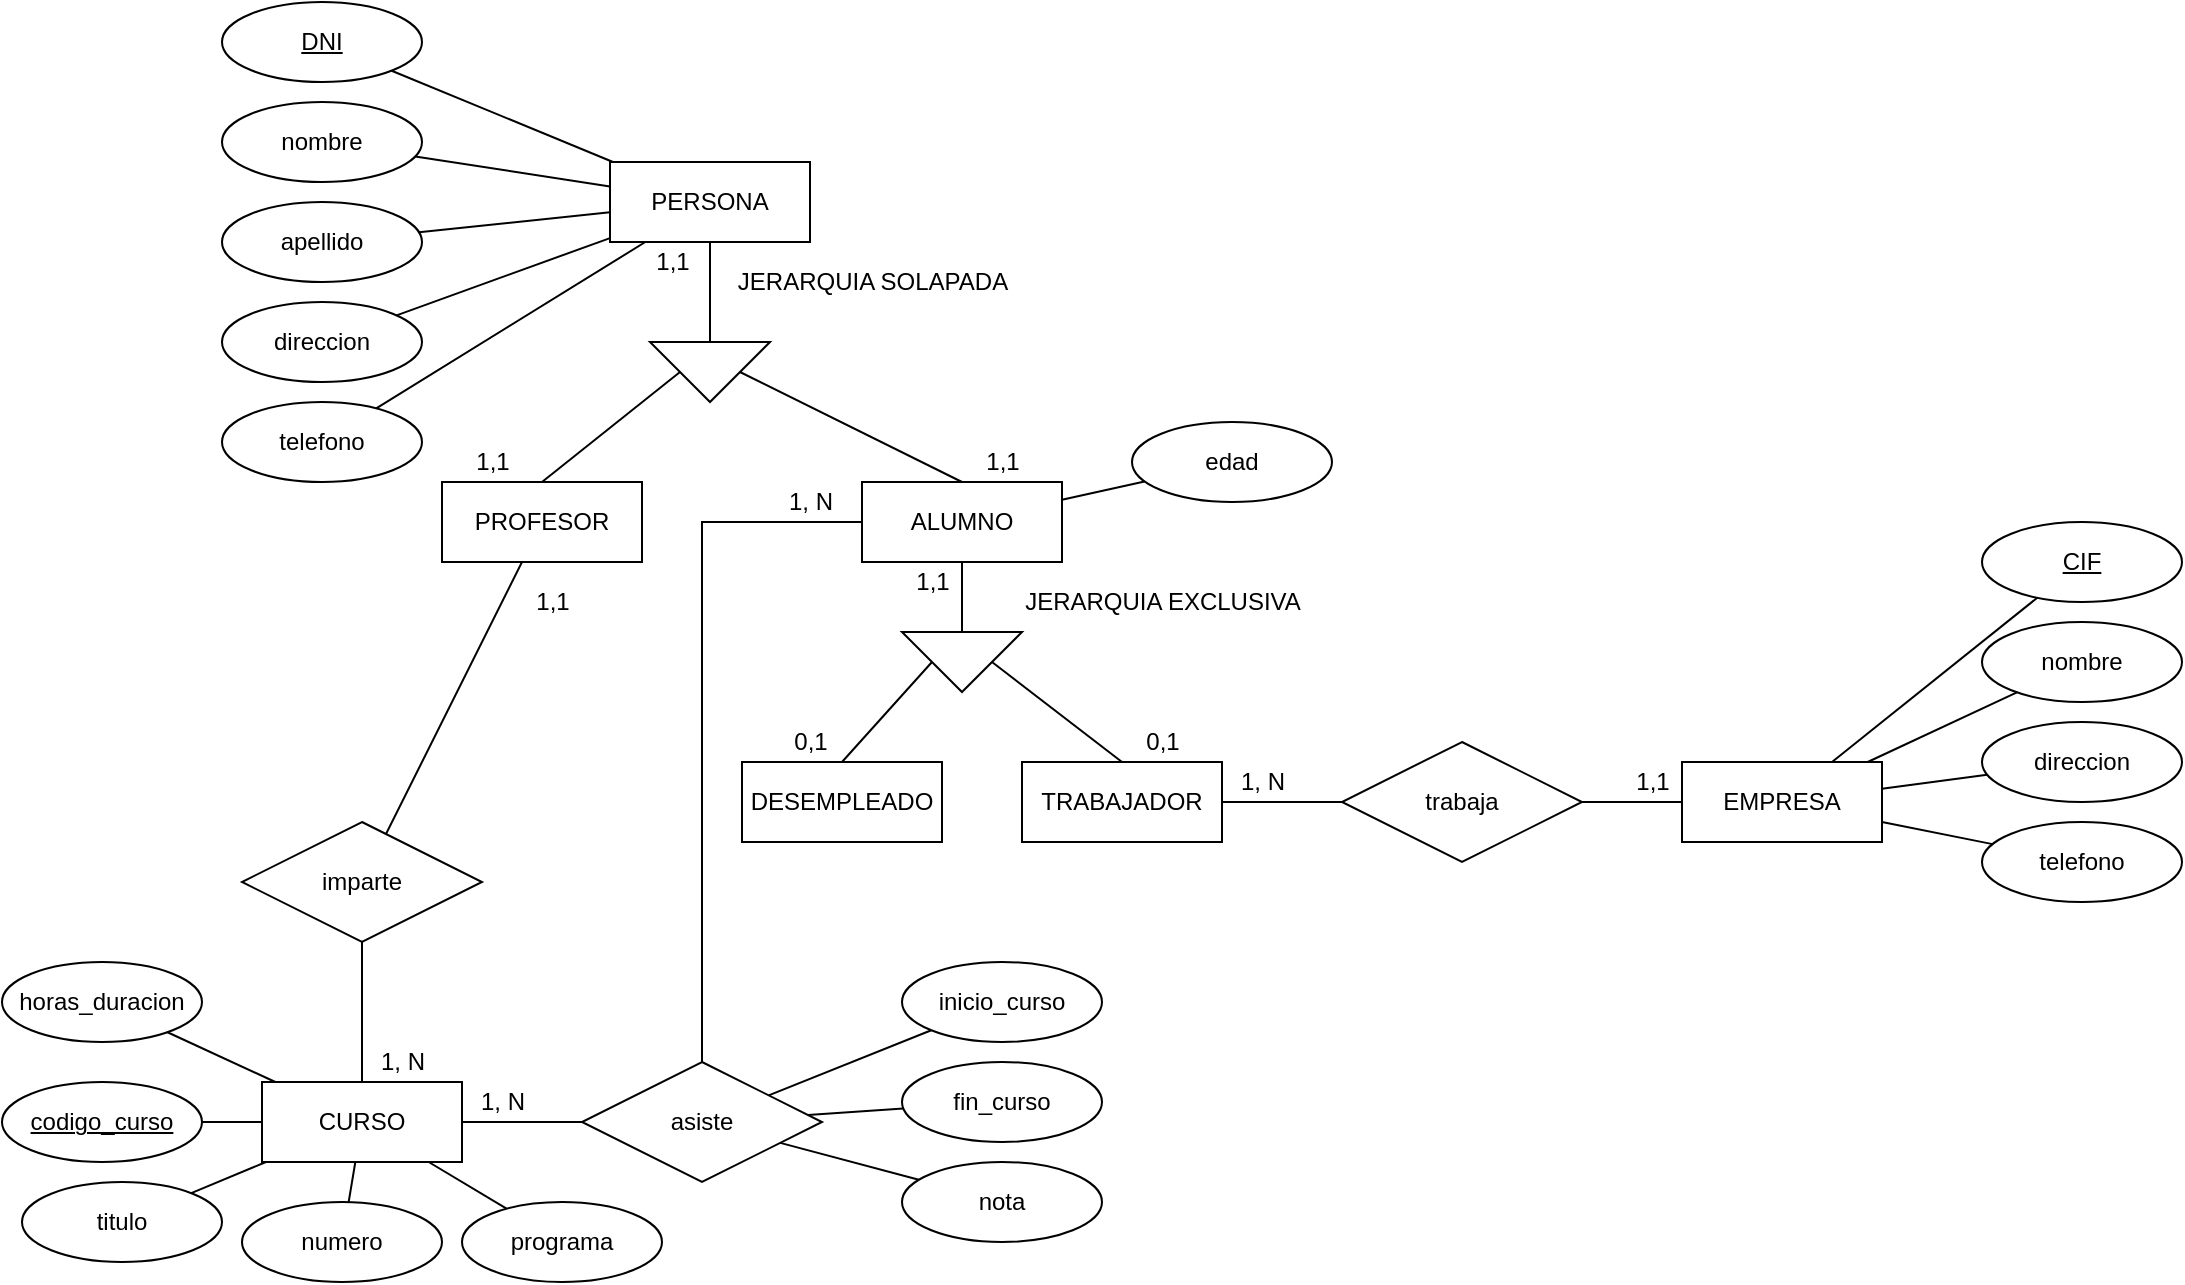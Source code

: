 <mxfile version="16.4.6" type="device"><diagram id="iHWC5U7itOy7JH3gp2mo" name="Page-1"><mxGraphModel dx="1422" dy="1949" grid="1" gridSize="10" guides="1" tooltips="1" connect="1" arrows="1" fold="1" page="1" pageScale="1" pageWidth="827" pageHeight="1169" math="0" shadow="0"><root><mxCell id="0"/><mxCell id="1" parent="0"/><mxCell id="p5BLjXe6-a5vtNrLGFCe-3" value="TRABAJADOR" style="whiteSpace=wrap;html=1;align=center;" vertex="1" parent="1"><mxGeometry x="520" y="240" width="100" height="40" as="geometry"/></mxCell><mxCell id="p5BLjXe6-a5vtNrLGFCe-4" value="DESEMPLEADO" style="whiteSpace=wrap;html=1;align=center;" vertex="1" parent="1"><mxGeometry x="380" y="240" width="100" height="40" as="geometry"/></mxCell><mxCell id="p5BLjXe6-a5vtNrLGFCe-5" value="ALUMNO" style="whiteSpace=wrap;html=1;align=center;" vertex="1" parent="1"><mxGeometry x="440" y="100" width="100" height="40" as="geometry"/></mxCell><mxCell id="p5BLjXe6-a5vtNrLGFCe-15" value="edad" style="ellipse;whiteSpace=wrap;html=1;align=center;" vertex="1" parent="1"><mxGeometry x="575" y="70" width="100" height="40" as="geometry"/></mxCell><mxCell id="p5BLjXe6-a5vtNrLGFCe-22" value="" style="endArrow=none;html=1;rounded=0;" edge="1" parent="1" source="p5BLjXe6-a5vtNrLGFCe-5" target="p5BLjXe6-a5vtNrLGFCe-15"><mxGeometry relative="1" as="geometry"><mxPoint x="310" y="430" as="sourcePoint"/><mxPoint x="470" y="430" as="targetPoint"/></mxGeometry></mxCell><mxCell id="p5BLjXe6-a5vtNrLGFCe-23" value="EMPRESA" style="whiteSpace=wrap;html=1;align=center;" vertex="1" parent="1"><mxGeometry x="850" y="240" width="100" height="40" as="geometry"/></mxCell><mxCell id="p5BLjXe6-a5vtNrLGFCe-24" value="&lt;u&gt;CIF&lt;/u&gt;" style="ellipse;whiteSpace=wrap;html=1;align=center;" vertex="1" parent="1"><mxGeometry x="1000" y="120" width="100" height="40" as="geometry"/></mxCell><mxCell id="p5BLjXe6-a5vtNrLGFCe-25" value="nombre" style="ellipse;whiteSpace=wrap;html=1;align=center;" vertex="1" parent="1"><mxGeometry x="1000" y="170" width="100" height="40" as="geometry"/></mxCell><mxCell id="p5BLjXe6-a5vtNrLGFCe-27" value="direccion" style="ellipse;whiteSpace=wrap;html=1;align=center;" vertex="1" parent="1"><mxGeometry x="1000" y="220" width="100" height="40" as="geometry"/></mxCell><mxCell id="p5BLjXe6-a5vtNrLGFCe-28" value="" style="endArrow=none;html=1;rounded=0;" edge="1" parent="1" source="p5BLjXe6-a5vtNrLGFCe-23" target="p5BLjXe6-a5vtNrLGFCe-24"><mxGeometry relative="1" as="geometry"><mxPoint x="310" y="430" as="sourcePoint"/><mxPoint x="470" y="430" as="targetPoint"/></mxGeometry></mxCell><mxCell id="p5BLjXe6-a5vtNrLGFCe-29" value="" style="endArrow=none;html=1;rounded=0;" edge="1" parent="1" source="p5BLjXe6-a5vtNrLGFCe-23" target="p5BLjXe6-a5vtNrLGFCe-27"><mxGeometry relative="1" as="geometry"><mxPoint x="310" y="430" as="sourcePoint"/><mxPoint x="470" y="430" as="targetPoint"/></mxGeometry></mxCell><mxCell id="p5BLjXe6-a5vtNrLGFCe-30" value="" style="endArrow=none;html=1;rounded=0;" edge="1" parent="1" source="p5BLjXe6-a5vtNrLGFCe-23" target="p5BLjXe6-a5vtNrLGFCe-25"><mxGeometry relative="1" as="geometry"><mxPoint x="310" y="430" as="sourcePoint"/><mxPoint x="470" y="430" as="targetPoint"/></mxGeometry></mxCell><mxCell id="p5BLjXe6-a5vtNrLGFCe-31" value="telefono" style="ellipse;whiteSpace=wrap;html=1;align=center;" vertex="1" parent="1"><mxGeometry x="1000" y="270" width="100" height="40" as="geometry"/></mxCell><mxCell id="p5BLjXe6-a5vtNrLGFCe-32" value="" style="endArrow=none;html=1;rounded=0;" edge="1" parent="1" source="p5BLjXe6-a5vtNrLGFCe-23" target="p5BLjXe6-a5vtNrLGFCe-31"><mxGeometry relative="1" as="geometry"><mxPoint x="310" y="430" as="sourcePoint"/><mxPoint x="470" y="430" as="targetPoint"/></mxGeometry></mxCell><mxCell id="p5BLjXe6-a5vtNrLGFCe-33" value="trabaja" style="shape=rhombus;perimeter=rhombusPerimeter;whiteSpace=wrap;html=1;align=center;" vertex="1" parent="1"><mxGeometry x="680" y="230" width="120" height="60" as="geometry"/></mxCell><mxCell id="p5BLjXe6-a5vtNrLGFCe-34" value="" style="endArrow=none;html=1;rounded=0;exitX=1;exitY=0.5;exitDx=0;exitDy=0;" edge="1" parent="1" source="p5BLjXe6-a5vtNrLGFCe-33" target="p5BLjXe6-a5vtNrLGFCe-23"><mxGeometry relative="1" as="geometry"><mxPoint x="310" y="430" as="sourcePoint"/><mxPoint x="470" y="430" as="targetPoint"/></mxGeometry></mxCell><mxCell id="p5BLjXe6-a5vtNrLGFCe-35" value="" style="endArrow=none;html=1;rounded=0;" edge="1" parent="1" source="p5BLjXe6-a5vtNrLGFCe-3" target="p5BLjXe6-a5vtNrLGFCe-33"><mxGeometry relative="1" as="geometry"><mxPoint x="310" y="430" as="sourcePoint"/><mxPoint x="470" y="430" as="targetPoint"/></mxGeometry></mxCell><mxCell id="p5BLjXe6-a5vtNrLGFCe-36" value="CURSO" style="whiteSpace=wrap;html=1;align=center;" vertex="1" parent="1"><mxGeometry x="140" y="400" width="100" height="40" as="geometry"/></mxCell><mxCell id="p5BLjXe6-a5vtNrLGFCe-37" value="&lt;u&gt;codigo_curso&lt;/u&gt;" style="ellipse;whiteSpace=wrap;html=1;align=center;" vertex="1" parent="1"><mxGeometry x="10" y="400" width="100" height="40" as="geometry"/></mxCell><mxCell id="p5BLjXe6-a5vtNrLGFCe-38" value="" style="endArrow=none;html=1;rounded=0;" edge="1" parent="1" source="p5BLjXe6-a5vtNrLGFCe-36" target="p5BLjXe6-a5vtNrLGFCe-37"><mxGeometry relative="1" as="geometry"><mxPoint x="310" y="430" as="sourcePoint"/><mxPoint x="470" y="430" as="targetPoint"/></mxGeometry></mxCell><mxCell id="p5BLjXe6-a5vtNrLGFCe-39" value="numero" style="ellipse;whiteSpace=wrap;html=1;align=center;" vertex="1" parent="1"><mxGeometry x="130" y="460" width="100" height="40" as="geometry"/></mxCell><mxCell id="p5BLjXe6-a5vtNrLGFCe-40" value="" style="endArrow=none;html=1;rounded=0;" edge="1" parent="1" source="p5BLjXe6-a5vtNrLGFCe-36" target="p5BLjXe6-a5vtNrLGFCe-39"><mxGeometry relative="1" as="geometry"><mxPoint x="310" y="430" as="sourcePoint"/><mxPoint x="470" y="430" as="targetPoint"/></mxGeometry></mxCell><mxCell id="p5BLjXe6-a5vtNrLGFCe-41" value="programa" style="ellipse;whiteSpace=wrap;html=1;align=center;" vertex="1" parent="1"><mxGeometry x="240" y="460" width="100" height="40" as="geometry"/></mxCell><mxCell id="p5BLjXe6-a5vtNrLGFCe-42" value="" style="endArrow=none;html=1;rounded=0;" edge="1" parent="1" source="p5BLjXe6-a5vtNrLGFCe-36" target="p5BLjXe6-a5vtNrLGFCe-41"><mxGeometry relative="1" as="geometry"><mxPoint x="310" y="430" as="sourcePoint"/><mxPoint x="470" y="430" as="targetPoint"/></mxGeometry></mxCell><mxCell id="p5BLjXe6-a5vtNrLGFCe-43" value="horas_duracion" style="ellipse;whiteSpace=wrap;html=1;align=center;" vertex="1" parent="1"><mxGeometry x="10" y="340" width="100" height="40" as="geometry"/></mxCell><mxCell id="p5BLjXe6-a5vtNrLGFCe-44" value="" style="endArrow=none;html=1;rounded=0;" edge="1" parent="1" source="p5BLjXe6-a5vtNrLGFCe-36" target="p5BLjXe6-a5vtNrLGFCe-43"><mxGeometry relative="1" as="geometry"><mxPoint x="310" y="430" as="sourcePoint"/><mxPoint x="470" y="430" as="targetPoint"/></mxGeometry></mxCell><mxCell id="p5BLjXe6-a5vtNrLGFCe-46" value="titulo" style="ellipse;whiteSpace=wrap;html=1;align=center;" vertex="1" parent="1"><mxGeometry x="20" y="450" width="100" height="40" as="geometry"/></mxCell><mxCell id="p5BLjXe6-a5vtNrLGFCe-47" value="" style="endArrow=none;html=1;rounded=0;" edge="1" parent="1" source="p5BLjXe6-a5vtNrLGFCe-36" target="p5BLjXe6-a5vtNrLGFCe-46"><mxGeometry relative="1" as="geometry"><mxPoint x="310" y="430" as="sourcePoint"/><mxPoint x="470" y="430" as="targetPoint"/></mxGeometry></mxCell><mxCell id="p5BLjXe6-a5vtNrLGFCe-48" value="PROFESOR" style="whiteSpace=wrap;html=1;align=center;" vertex="1" parent="1"><mxGeometry x="230" y="100" width="100" height="40" as="geometry"/></mxCell><mxCell id="p5BLjXe6-a5vtNrLGFCe-50" value="imparte" style="shape=rhombus;perimeter=rhombusPerimeter;whiteSpace=wrap;html=1;align=center;" vertex="1" parent="1"><mxGeometry x="130" y="270" width="120" height="60" as="geometry"/></mxCell><mxCell id="p5BLjXe6-a5vtNrLGFCe-52" value="" style="endArrow=none;html=1;rounded=0;" edge="1" parent="1" source="p5BLjXe6-a5vtNrLGFCe-50" target="p5BLjXe6-a5vtNrLGFCe-36"><mxGeometry relative="1" as="geometry"><mxPoint x="310" y="430" as="sourcePoint"/><mxPoint x="470" y="430" as="targetPoint"/></mxGeometry></mxCell><mxCell id="p5BLjXe6-a5vtNrLGFCe-53" value="&lt;u&gt;DNI&lt;/u&gt;" style="ellipse;whiteSpace=wrap;html=1;align=center;" vertex="1" parent="1"><mxGeometry x="120" y="-140" width="100" height="40" as="geometry"/></mxCell><mxCell id="p5BLjXe6-a5vtNrLGFCe-56" value="nombre" style="ellipse;whiteSpace=wrap;html=1;align=center;" vertex="1" parent="1"><mxGeometry x="120" y="-90" width="100" height="40" as="geometry"/></mxCell><mxCell id="p5BLjXe6-a5vtNrLGFCe-57" value="apellido" style="ellipse;whiteSpace=wrap;html=1;align=center;" vertex="1" parent="1"><mxGeometry x="120" y="-40" width="100" height="40" as="geometry"/></mxCell><mxCell id="p5BLjXe6-a5vtNrLGFCe-61" value="direccion" style="ellipse;whiteSpace=wrap;html=1;align=center;" vertex="1" parent="1"><mxGeometry x="120" y="10" width="100" height="40" as="geometry"/></mxCell><mxCell id="p5BLjXe6-a5vtNrLGFCe-62" value="telefono" style="ellipse;whiteSpace=wrap;html=1;align=center;" vertex="1" parent="1"><mxGeometry x="120" y="60" width="100" height="40" as="geometry"/></mxCell><mxCell id="p5BLjXe6-a5vtNrLGFCe-67" value="asiste" style="shape=rhombus;perimeter=rhombusPerimeter;whiteSpace=wrap;html=1;align=center;" vertex="1" parent="1"><mxGeometry x="300" y="390" width="120" height="60" as="geometry"/></mxCell><mxCell id="p5BLjXe6-a5vtNrLGFCe-68" value="" style="endArrow=none;html=1;rounded=0;" edge="1" parent="1" source="p5BLjXe6-a5vtNrLGFCe-67" target="p5BLjXe6-a5vtNrLGFCe-36"><mxGeometry relative="1" as="geometry"><mxPoint x="310" y="430" as="sourcePoint"/><mxPoint x="470" y="430" as="targetPoint"/></mxGeometry></mxCell><mxCell id="p5BLjXe6-a5vtNrLGFCe-69" value="" style="endArrow=none;html=1;rounded=0;" edge="1" parent="1" source="p5BLjXe6-a5vtNrLGFCe-67" target="p5BLjXe6-a5vtNrLGFCe-5"><mxGeometry relative="1" as="geometry"><mxPoint x="380" y="340" as="sourcePoint"/><mxPoint x="470" y="430" as="targetPoint"/><Array as="points"><mxPoint x="360" y="120"/></Array></mxGeometry></mxCell><mxCell id="p5BLjXe6-a5vtNrLGFCe-71" value="nota" style="ellipse;whiteSpace=wrap;html=1;align=center;" vertex="1" parent="1"><mxGeometry x="460" y="440" width="100" height="40" as="geometry"/></mxCell><mxCell id="p5BLjXe6-a5vtNrLGFCe-72" value="" style="endArrow=none;html=1;rounded=0;" edge="1" parent="1" source="p5BLjXe6-a5vtNrLGFCe-67" target="p5BLjXe6-a5vtNrLGFCe-71"><mxGeometry relative="1" as="geometry"><mxPoint x="310" y="430" as="sourcePoint"/><mxPoint x="470" y="430" as="targetPoint"/></mxGeometry></mxCell><mxCell id="p5BLjXe6-a5vtNrLGFCe-75" value="fin_curso" style="ellipse;whiteSpace=wrap;html=1;align=center;" vertex="1" parent="1"><mxGeometry x="460" y="390" width="100" height="40" as="geometry"/></mxCell><mxCell id="p5BLjXe6-a5vtNrLGFCe-76" value="inicio_curso" style="ellipse;whiteSpace=wrap;html=1;align=center;" vertex="1" parent="1"><mxGeometry x="460" y="340" width="100" height="40" as="geometry"/></mxCell><mxCell id="p5BLjXe6-a5vtNrLGFCe-77" value="PERSONA" style="whiteSpace=wrap;html=1;align=center;" vertex="1" parent="1"><mxGeometry x="314" y="-60" width="100" height="40" as="geometry"/></mxCell><mxCell id="p5BLjXe6-a5vtNrLGFCe-80" value="" style="endArrow=none;html=1;rounded=0;" edge="1" parent="1" source="p5BLjXe6-a5vtNrLGFCe-77" target="p5BLjXe6-a5vtNrLGFCe-53"><mxGeometry relative="1" as="geometry"><mxPoint x="310" y="280" as="sourcePoint"/><mxPoint x="470" y="280" as="targetPoint"/></mxGeometry></mxCell><mxCell id="p5BLjXe6-a5vtNrLGFCe-81" value="" style="endArrow=none;html=1;rounded=0;" edge="1" parent="1" source="p5BLjXe6-a5vtNrLGFCe-77" target="p5BLjXe6-a5vtNrLGFCe-56"><mxGeometry relative="1" as="geometry"><mxPoint x="310" y="280" as="sourcePoint"/><mxPoint x="470" y="280" as="targetPoint"/></mxGeometry></mxCell><mxCell id="p5BLjXe6-a5vtNrLGFCe-82" value="" style="endArrow=none;html=1;rounded=0;" edge="1" parent="1" source="p5BLjXe6-a5vtNrLGFCe-57" target="p5BLjXe6-a5vtNrLGFCe-77"><mxGeometry relative="1" as="geometry"><mxPoint x="310" y="280" as="sourcePoint"/><mxPoint x="470" y="280" as="targetPoint"/></mxGeometry></mxCell><mxCell id="p5BLjXe6-a5vtNrLGFCe-83" value="" style="endArrow=none;html=1;rounded=0;" edge="1" parent="1" source="p5BLjXe6-a5vtNrLGFCe-61" target="p5BLjXe6-a5vtNrLGFCe-77"><mxGeometry relative="1" as="geometry"><mxPoint x="310" y="280" as="sourcePoint"/><mxPoint x="470" y="280" as="targetPoint"/></mxGeometry></mxCell><mxCell id="p5BLjXe6-a5vtNrLGFCe-84" value="" style="endArrow=none;html=1;rounded=0;" edge="1" parent="1" source="p5BLjXe6-a5vtNrLGFCe-62" target="p5BLjXe6-a5vtNrLGFCe-77"><mxGeometry relative="1" as="geometry"><mxPoint x="310" y="280" as="sourcePoint"/><mxPoint x="470" y="280" as="targetPoint"/></mxGeometry></mxCell><mxCell id="p5BLjXe6-a5vtNrLGFCe-85" value="" style="endArrow=none;html=1;rounded=0;" edge="1" parent="1" source="p5BLjXe6-a5vtNrLGFCe-48" target="p5BLjXe6-a5vtNrLGFCe-50"><mxGeometry relative="1" as="geometry"><mxPoint x="310" y="310" as="sourcePoint"/><mxPoint x="470" y="310" as="targetPoint"/></mxGeometry></mxCell><mxCell id="p5BLjXe6-a5vtNrLGFCe-86" value="" style="endArrow=none;html=1;rounded=0;" edge="1" parent="1" source="p5BLjXe6-a5vtNrLGFCe-67" target="p5BLjXe6-a5vtNrLGFCe-76"><mxGeometry relative="1" as="geometry"><mxPoint x="310" y="310" as="sourcePoint"/><mxPoint x="470" y="310" as="targetPoint"/></mxGeometry></mxCell><mxCell id="p5BLjXe6-a5vtNrLGFCe-87" value="" style="endArrow=none;html=1;rounded=0;" edge="1" parent="1" source="p5BLjXe6-a5vtNrLGFCe-67" target="p5BLjXe6-a5vtNrLGFCe-75"><mxGeometry relative="1" as="geometry"><mxPoint x="310" y="310" as="sourcePoint"/><mxPoint x="470" y="310" as="targetPoint"/></mxGeometry></mxCell><mxCell id="p5BLjXe6-a5vtNrLGFCe-88" value="JERARQUIA SOLAPADA" style="text;html=1;align=center;verticalAlign=middle;resizable=0;points=[];autosize=1;strokeColor=none;fillColor=none;" vertex="1" parent="1"><mxGeometry x="370" y="-10" width="150" height="20" as="geometry"/></mxCell><mxCell id="p5BLjXe6-a5vtNrLGFCe-91" value="" style="verticalLabelPosition=bottom;verticalAlign=top;html=1;shape=mxgraph.basic.acute_triangle;dx=0.5;rotation=-180;" vertex="1" parent="1"><mxGeometry x="334" y="30" width="60" height="30" as="geometry"/></mxCell><mxCell id="p5BLjXe6-a5vtNrLGFCe-92" value="" style="endArrow=none;html=1;rounded=0;" edge="1" parent="1" source="p5BLjXe6-a5vtNrLGFCe-91" target="p5BLjXe6-a5vtNrLGFCe-77"><mxGeometry relative="1" as="geometry"><mxPoint x="310" y="250" as="sourcePoint"/><mxPoint x="470" y="250" as="targetPoint"/></mxGeometry></mxCell><mxCell id="p5BLjXe6-a5vtNrLGFCe-95" value="" style="verticalLabelPosition=bottom;verticalAlign=top;html=1;shape=mxgraph.basic.acute_triangle;dx=0.5;rotation=-180;" vertex="1" parent="1"><mxGeometry x="460" y="175" width="60" height="30" as="geometry"/></mxCell><mxCell id="p5BLjXe6-a5vtNrLGFCe-98" value="" style="endArrow=none;html=1;rounded=0;" edge="1" parent="1" source="p5BLjXe6-a5vtNrLGFCe-5" target="p5BLjXe6-a5vtNrLGFCe-95"><mxGeometry relative="1" as="geometry"><mxPoint x="310" y="250" as="sourcePoint"/><mxPoint x="470" y="250" as="targetPoint"/></mxGeometry></mxCell><mxCell id="p5BLjXe6-a5vtNrLGFCe-100" value="" style="endArrow=none;html=1;rounded=0;entryX=0.5;entryY=0;entryDx=0;entryDy=0;exitX=0;exitY=0;exitDx=15;exitDy=15;exitPerimeter=0;" edge="1" parent="1" source="p5BLjXe6-a5vtNrLGFCe-95" target="p5BLjXe6-a5vtNrLGFCe-3"><mxGeometry relative="1" as="geometry"><mxPoint x="310" y="250" as="sourcePoint"/><mxPoint x="470" y="250" as="targetPoint"/></mxGeometry></mxCell><mxCell id="p5BLjXe6-a5vtNrLGFCe-101" value="" style="endArrow=none;html=1;rounded=0;entryX=0;entryY=0;entryDx=45;entryDy=15;entryPerimeter=0;exitX=0.5;exitY=0;exitDx=0;exitDy=0;" edge="1" parent="1" source="p5BLjXe6-a5vtNrLGFCe-4" target="p5BLjXe6-a5vtNrLGFCe-95"><mxGeometry relative="1" as="geometry"><mxPoint x="310" y="250" as="sourcePoint"/><mxPoint x="470" y="250" as="targetPoint"/></mxGeometry></mxCell><mxCell id="p5BLjXe6-a5vtNrLGFCe-102" value="" style="endArrow=none;html=1;rounded=0;entryX=0.5;entryY=0;entryDx=0;entryDy=0;exitX=0;exitY=0;exitDx=15;exitDy=15;exitPerimeter=0;" edge="1" parent="1" source="p5BLjXe6-a5vtNrLGFCe-91" target="p5BLjXe6-a5vtNrLGFCe-5"><mxGeometry relative="1" as="geometry"><mxPoint x="310" y="250" as="sourcePoint"/><mxPoint x="470" y="250" as="targetPoint"/></mxGeometry></mxCell><mxCell id="p5BLjXe6-a5vtNrLGFCe-103" value="" style="endArrow=none;html=1;rounded=0;entryX=0.5;entryY=0;entryDx=0;entryDy=0;exitX=0;exitY=0;exitDx=45;exitDy=15;exitPerimeter=0;" edge="1" parent="1" source="p5BLjXe6-a5vtNrLGFCe-91" target="p5BLjXe6-a5vtNrLGFCe-48"><mxGeometry relative="1" as="geometry"><mxPoint x="310" y="250" as="sourcePoint"/><mxPoint x="470" y="250" as="targetPoint"/></mxGeometry></mxCell><mxCell id="p5BLjXe6-a5vtNrLGFCe-104" value="1,1" style="text;html=1;align=center;verticalAlign=middle;resizable=0;points=[];autosize=1;strokeColor=none;fillColor=none;" vertex="1" parent="1"><mxGeometry x="330" y="-20" width="30" height="20" as="geometry"/></mxCell><mxCell id="p5BLjXe6-a5vtNrLGFCe-105" value="1,1" style="text;html=1;align=center;verticalAlign=middle;resizable=0;points=[];autosize=1;strokeColor=none;fillColor=none;" vertex="1" parent="1"><mxGeometry x="240" y="80" width="30" height="20" as="geometry"/></mxCell><mxCell id="p5BLjXe6-a5vtNrLGFCe-106" value="1,1" style="text;html=1;align=center;verticalAlign=middle;resizable=0;points=[];autosize=1;strokeColor=none;fillColor=none;" vertex="1" parent="1"><mxGeometry x="495" y="80" width="30" height="20" as="geometry"/></mxCell><mxCell id="p5BLjXe6-a5vtNrLGFCe-107" value="1, N" style="text;html=1;align=center;verticalAlign=middle;resizable=0;points=[];autosize=1;strokeColor=none;fillColor=none;" vertex="1" parent="1"><mxGeometry x="190" y="380" width="40" height="20" as="geometry"/></mxCell><mxCell id="p5BLjXe6-a5vtNrLGFCe-108" value="1,1" style="text;html=1;align=center;verticalAlign=middle;resizable=0;points=[];autosize=1;strokeColor=none;fillColor=none;" vertex="1" parent="1"><mxGeometry x="270" y="150" width="30" height="20" as="geometry"/></mxCell><mxCell id="p5BLjXe6-a5vtNrLGFCe-109" value="JERARQUIA EXCLUSIVA" style="text;html=1;align=center;verticalAlign=middle;resizable=0;points=[];autosize=1;strokeColor=none;fillColor=none;" vertex="1" parent="1"><mxGeometry x="515" y="150" width="150" height="20" as="geometry"/></mxCell><mxCell id="p5BLjXe6-a5vtNrLGFCe-110" value="1,1" style="text;html=1;align=center;verticalAlign=middle;resizable=0;points=[];autosize=1;strokeColor=none;fillColor=none;" vertex="1" parent="1"><mxGeometry x="460" y="140" width="30" height="20" as="geometry"/></mxCell><mxCell id="p5BLjXe6-a5vtNrLGFCe-113" value="0,1" style="text;html=1;align=center;verticalAlign=middle;resizable=0;points=[];autosize=1;strokeColor=none;fillColor=none;" vertex="1" parent="1"><mxGeometry x="399" y="220" width="30" height="20" as="geometry"/></mxCell><mxCell id="p5BLjXe6-a5vtNrLGFCe-115" value="0,1" style="text;html=1;align=center;verticalAlign=middle;resizable=0;points=[];autosize=1;strokeColor=none;fillColor=none;" vertex="1" parent="1"><mxGeometry x="575" y="220" width="30" height="20" as="geometry"/></mxCell><mxCell id="p5BLjXe6-a5vtNrLGFCe-116" value="1,1" style="text;html=1;align=center;verticalAlign=middle;resizable=0;points=[];autosize=1;strokeColor=none;fillColor=none;" vertex="1" parent="1"><mxGeometry x="820" y="240" width="30" height="20" as="geometry"/></mxCell><mxCell id="p5BLjXe6-a5vtNrLGFCe-117" value="1, N" style="text;html=1;align=center;verticalAlign=middle;resizable=0;points=[];autosize=1;strokeColor=none;fillColor=none;" vertex="1" parent="1"><mxGeometry x="620" y="240" width="40" height="20" as="geometry"/></mxCell><mxCell id="p5BLjXe6-a5vtNrLGFCe-118" value="1, N" style="text;html=1;align=center;verticalAlign=middle;resizable=0;points=[];autosize=1;strokeColor=none;fillColor=none;" vertex="1" parent="1"><mxGeometry x="240" y="400" width="40" height="20" as="geometry"/></mxCell><mxCell id="p5BLjXe6-a5vtNrLGFCe-120" value="1, N" style="text;html=1;align=center;verticalAlign=middle;resizable=0;points=[];autosize=1;strokeColor=none;fillColor=none;" vertex="1" parent="1"><mxGeometry x="394" y="100" width="40" height="20" as="geometry"/></mxCell></root></mxGraphModel></diagram></mxfile>